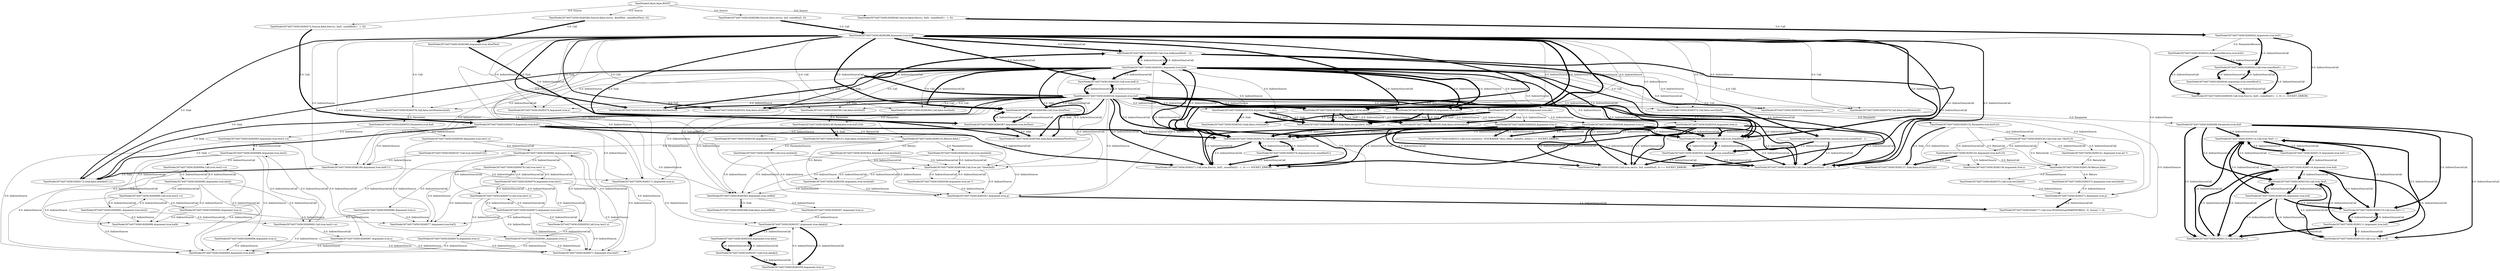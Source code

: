 digraph TaintDot {
	"TaintNode(3074457345618260114,Call,true,*buf++)" -> "TaintNode(3074457345618260115,Argument,true,buf++)" [label = "5.0: IndirectSourceCall", penwidth = 6.0]
	"TaintNode(3074457345618260141,Argument,true,int *)" -> "TaintNode(3074457345618260140,Call,true,(int *)buf123)" [label = "0.0: IndirectSourceCall", penwidth = 1.0]
	"TaintNode(3074457345618260078,Call,true,test1.z)" -> "TaintNode(3074457345618260080,Argument,true,z)" [label = "0.0: IndirectSourceCall", penwidth = 1.0]
	"TaintNode(3074457345618260276,Argument,true,sizeof(buf1))" -> "TaintNode(3074457345618260275,Call,true,sizeof(buf1) - 1)" [label = "5.0: IndirectSourceCall", penwidth = 6.0]
	"TaintNode(3074457345618260085,Argument,true,test2)" -> "TaintNode(3074457345618260065,Call,true,test2->x)" [label = "0.0: IndirectSourceCall", penwidth = 1.0]
	"TaintNode(3074457345618260364,Call,true,test(buf))" -> "TaintNode(3074457345618260363,Argument,true,retBuf)" [label = "0.0: IndirectSource", penwidth = 1.0]
	"TaintNode(3074457345618260078,Call,true,test1.z)" -> "TaintNode(3074457345618260079,Argument,true,test1)" [label = "0.0: IndirectSourceCall", penwidth = 1.0]
	"TaintNode(3074457345618260316,Argument,true,abcd)" -> "TaintNode(3074457345618260315,Sink,false,strcpy(abcd, buf))" [label = "6.0: Sink", penwidth = 7.0]
	"TaintNode(3074457345618260288,Argument,true,buf)" -> "TaintNode(3074457345618260300,Call,true,buf[sizeof(buf) - 1])" [label = "5.0: IndirectSourceCall", penwidth = 6.0]
	"TaintNode(3074457345618260324,Argument,true,abc)" -> "TaintNode(3074457345618260339,Sink,false,strlen(abcd))" [label = "4.0: Sink", penwidth = 5.0]
	"TaintNode(3074457345618260357,Argument,true,data[x])" -> "TaintNode(3074457345618260359,Argument,true,x)" [label = "5.0: IndirectSourceCall", penwidth = 6.0]
	"TaintNode(3074457345618260288,Argument,true,buf)" -> "TaintNode(3074457345618260364,Call,false,test(buf))" [label = "0.0: Call", penwidth = 1.0]
	"TaintNode(3074457345618260378,Call,false,testPointers(buf))" -> "TaintNode(3074457345618260055,Parameter,true,buf)" [label = "0.0: Parameter", penwidth = 1.0]
	"TaintNode(3074457345618260042,Argument,true,buf1)" -> "TaintNode(3074457345618260039,Call,true,frecv(s, buf1, sizeof(buf1) - 1, 0) == SOCKET_ERROR)" [label = "4.0: IndirectSourceCall", penwidth = 5.0]
	"TaintNode(3074457345618260326,Argument,true,buf)" -> "TaintNode(3074457345618260378,Call,false,testPointers(buf))" [label = "0.0: Call", penwidth = 1.0]
	"TaintNode(3074457345618260111,Argument,true,buf)" -> "TaintNode(3074457345618260115,Call,true,buf++)" [label = "5.0: IndirectSourceCall", penwidth = 6.0]
	"TaintNode(3074457345618260326,Argument,true,buf)" -> "TaintNode(3074457345618260320,Argument,true,abc)" [label = "0.0: IndirectSource", penwidth = 1.0]
	"TaintNode(3074457345618260363,Argument,true,retBuf)" -> "TaintNode(3074457345618260368,Sink,false,atoi(retBuf))" [label = "3.0: Sink", penwidth = 4.0]
	"TaintNode(3074457345618260132,Parameter,true,buf123)" -> "TaintNode(3074457345618260137,Sink,false,strlen(buf123))" [label = "4.0: Sink", penwidth = 5.0]
	"TaintNode(3074457345618260326,Argument,true,buf)" -> "TaintNode(3074457345618260302,Call,true,sizeof(buf) - 1)" [label = "5.0: IndirectSourceCall", penwidth = 6.0]
	"TaintNode(3074457345618260167,Call,true,test(buf123))" -> "TaintNode(3074457345618260166,Argument,true,buf111)" [label = "0.0: IndirectSource", penwidth = 1.0]
	"TaintNode(3074457345618260334,Argument,true,z)" -> "TaintNode(3074457345618260299,Call,true,buf[sizeof(buf) - 1] != 0)" [label = "4.0: IndirectSourceCall", penwidth = 5.0]
	"TaintNode(3074457345618260153,Return,false,)" -> "TaintNode(3074457345618260364,Argument,true,test(buf))" [label = "0.0: Return", penwidth = 1.0]
	"TaintNode(3074457345618260153,Return,false,)" -> "TaintNode(3074457345618260167,Call,true,test(buf123))" [label = "0.0: ParameterSource", penwidth = 1.0]
	"TaintNode(3074457345618260042,Argument,true,buf1)" -> "TaintNode(3074457345618260043,Call,true,sizeof(buf1) - 1)" [label = "5.0: IndirectSourceCall", penwidth = 6.0]
	"TaintNode(3074457345618260142,Argument,true,buf123)" -> "TaintNode(3074457345618260139,Return,false,)" [label = "0.0: ReturnCall", penwidth = 1.0]
	"TaintNode(3074457345618260096,Parameter,true,buf)" -> "TaintNode(3074457345618260103,Call,true,*buf != 0)" [label = "4.0: IndirectSourceCall", penwidth = 5.0]
	"TaintNode(3074457345618260320,Argument,true,abc)" -> "TaintNode(3074457345618260315,Sink,false,strcpy(abcd, buf))" [label = "6.0: Sink", penwidth = 7.0]
	"TaintNode(3074457345618260302,Argument,true,sizeof(buf) - 1)" -> "TaintNode(3074457345618260299,Call,true,buf[sizeof(buf) - 1] != 0)" [label = "4.0: IndirectSourceCall", penwidth = 5.0]
	"TaintNode(3074457345618260326,Argument,true,buf)" -> "TaintNode(3074457345618260300,Call,true,buf[sizeof(buf) - 1])" [label = "5.0: IndirectSourceCall", penwidth = 6.0]
	"TaintNode(3074457345618260096,Parameter,true,buf)" -> "TaintNode(3074457345618260110,Call,true,buf++)" [label = "5.0: IndirectSourceCall", penwidth = 6.0]
	"TaintNode(3074457345618260342,Argument,true,z)" -> "TaintNode(3074457345618260271,Call,true,frecv(s, buf1, sizeof(buf1) - 1, 0) == SOCKET_ERROR)" [label = "4.0: IndirectSourceCall", penwidth = 5.0]
	"TaintNode(3074457345618260326,Argument,true,buf)" -> "TaintNode(3074457345618260363,Argument,true,retBuf)" [label = "0.0: IndirectSource", penwidth = 1.0]
	"TaintNode(3074457345618260115,Argument,true,buf++)" -> "TaintNode(3074457345618260114,Call,true,*buf++)" [label = "5.0: IndirectSourceCall", penwidth = 6.0]
	"TaintNode(3074457345618260301,Argument,true,buf)" -> "TaintNode(3074457345618260302,Call,true,sizeof(buf) - 1)" [label = "5.0: IndirectSourceCall", penwidth = 6.0]
	"TaintNode(3074457345618260288,Argument,true,buf)" -> "TaintNode(3074457345618260350,Call,false,test(buf))" [label = "0.0: Call", penwidth = 1.0]
	"TaintNode(3074457345618260276,Argument,true,sizeof(buf1))" -> "TaintNode(3074457345618260271,Call,true,frecv(s, buf1, sizeof(buf1) - 1, 0) == SOCKET_ERROR)" [label = "4.0: IndirectSourceCall", penwidth = 5.0]
	"TaintNode(3074457345618260367,Argument,true,x)" -> "TaintNode(3074457345618260357,Argument,true,data[x])" [label = "0.0: IndirectSource", penwidth = 1.0]
	"TaintNode(3074457345618260320,Argument,true,abc)" -> "TaintNode(3074457345618260338,Argument,true,z)" [label = "0.0: IndirectSource", penwidth = 1.0]
	"TaintNode(3074457345618260065,Argument,true,test2->x)" -> "TaintNode(3074457345618260067,Argument,true,x)" [label = "0.0: IndirectSourceCall", penwidth = 1.0]
	"TaintNode(3074457345618260105,Argument,true,buf)" -> "TaintNode(3074457345618260104,Call,true,*buf)" [label = "5.0: IndirectSourceCall", penwidth = 6.0]
	"TaintNode(3074457345618260338,Argument,true,z)" -> "TaintNode(3074457345618260271,Call,true,frecv(s, buf1, sizeof(buf1) - 1, 0) == SOCKET_ERROR)" [label = "4.0: IndirectSourceCall", penwidth = 5.0]
	"TaintNode(3074457345618260288,Argument,true,buf)" -> "TaintNode(3074457345618260320,Argument,true,abc)" [label = "0.0: IndirectSource", penwidth = 1.0]
	"TaintNode(3074457345618260288,Argument,true,buf)" -> "TaintNode(3074457345618260348,Call,true,(int *)test(buf))" [label = "0.0: IndirectSourceCall", penwidth = 1.0]
	"TaintNode(3074457345618260059,Call,true,test1.x)" -> "TaintNode(3074457345618260071,Argument,true,buf1)" [label = "0.0: IndirectSource", penwidth = 1.0]
	"TaintNode(3074457345618260326,Argument,true,buf)" -> "TaintNode(3074457345618260172,Sink,false,atoi(buf111))" [label = "3.0: Sink", penwidth = 4.0]
	"TaintNode(3074457345618260274,Argument,true,buf1)" -> "TaintNode(3074457345618260171,Argument,true,x)" [label = "0.0: IndirectSource", penwidth = 1.0]
	"TaintNode(3074457345618260288,Argument,true,buf)" -> "TaintNode(3074457345618260166,Argument,true,buf111)" [label = "0.0: IndirectSource", penwidth = 1.0]
	"TaintNode(3074457345618260116,Argument,true,buf)" -> "TaintNode(3074457345618260115,Call,true,buf++)" [label = "5.0: IndirectSourceCall", penwidth = 6.0]
	"TaintNode(3074457345618260350,Argument,true,test(buf))" -> "TaintNode(3074457345618260363,Argument,true,retBuf)" [label = "0.0: IndirectSource", penwidth = 1.0]
	"TaintNode(3074457345618260055,Parameter,true,buf)" -> "TaintNode(3074457345618260059,Argument,true,test1.x)" [label = "0.0: IndirectSource", penwidth = 1.0]
	"TaintNode(3074457345618260326,Argument,true,buf)" -> "TaintNode(3074457345618260354,Sink,false,atoi(buf))" [label = "3.0: Sink", penwidth = 4.0]
	"TaintNode(3074457345618260111,Argument,true,buf)" -> "TaintNode(3074457345618260114,Call,true,*buf++)" [label = "5.0: IndirectSourceCall", penwidth = 6.0]
	"TaintNode(3074457345618260301,Argument,true,buf)" -> "TaintNode(3074457345618260354,Sink,false,atoi(buf))" [label = "3.0: Sink", penwidth = 4.0]
	"TaintNode(3074457345618260116,Argument,true,buf)" -> "TaintNode(3074457345618260110,Call,true,buf++)" [label = "5.0: IndirectSourceCall", penwidth = 6.0]
	"TaintNode(3074457345618260288,Argument,true,buf)" -> "TaintNode(3074457345618260171,Argument,true,x)" [label = "0.0: IndirectSource", penwidth = 1.0]
	"TaintNode(3074457345618260084,Call,true,test2->x)" -> "TaintNode(3074457345618260086,Argument,true,x)" [label = "0.0: IndirectSourceCall", penwidth = 1.0]
	"TaintNode(3074457345618260060,Argument,true,test1)" -> "TaintNode(3074457345618260078,Call,true,test1.z)" [label = "0.0: IndirectSourceCall", penwidth = 1.0]
	"TaintNode(3074457345618260166,Argument,true,buf111)" -> "TaintNode(3074457345618260172,Sink,false,atoi(buf111))" [label = "3.0: Sink", penwidth = 4.0]
	"TaintNode(3074457345618260357,Argument,true,data[x])" -> "TaintNode(3074457345618260358,Argument,true,data)" [label = "5.0: IndirectSourceCall", penwidth = 6.0]
	"TaintNode(3074457345618260301,Argument,true,buf)" -> "TaintNode(3074457345618260324,Argument,true,abc)" [label = "0.0: IndirectSource", penwidth = 1.0]
	"TaintNode(3074457345618260084,Call,true,test2->x)" -> "TaintNode(3074457345618260083,Argument,true,buf3)" [label = "0.0: IndirectSource", penwidth = 1.0]
	"TaintNode(3074457345618260090,Call,true,test2->z)" -> "TaintNode(3074457345618260089,Argument,true,buf4)" [label = "0.0: IndirectSource", penwidth = 1.0]
	"TaintNode(3074457345618260342,Argument,true,z)" -> "TaintNode(3074457345618260275,Call,true,sizeof(buf1) - 1)" [label = "5.0: IndirectSourceCall", penwidth = 6.0]
	"TaintNode(3074457345618260110,Call,true,buf++)" -> "TaintNode(3074457345618260114,Call,true,*buf++)" [label = "5.0: IndirectSourceCall", penwidth = 6.0]
	"TaintNode(3074457345618260066,Argument,true,test2)" -> "TaintNode(3074457345618260089,Argument,true,buf4)" [label = "0.0: IndirectSource", penwidth = 1.0]
	"TaintNode(3074457345618260074,Argument,true,x)" -> "TaintNode(3074457345618260083,Argument,true,buf3)" [label = "0.0: IndirectSource", penwidth = 1.0]
	"TaintNode(3074457345618260085,Argument,true,test2)" -> "TaintNode(3074457345618260090,Call,true,test2->z)" [label = "0.0: IndirectSourceCall", penwidth = 1.0]
	"TaintNode(3074457345618260286,Source,false,recv(s, buf, sizeof(buf), 0))" -> "TaintNode(3074457345618260288,Argument,true,buf)" [label = "5.0: Call", penwidth = 6.0]
	"TaintNode(3074457345618260288,Argument,true,buf)" -> "TaintNode(3074457345618260334,Argument,true,z)" [label = "0.0: IndirectSource", penwidth = 1.0]
	"TaintNode(3074457345618260326,Argument,true,buf)" -> "TaintNode(3074457345618260334,Argument,true,z)" [label = "0.0: IndirectSource", penwidth = 1.0]
	"TaintNode(3074457345618260326,Argument,true,buf)" -> "TaintNode(3074457345618260324,Argument,true,abc)" [label = "0.0: IndirectSource", penwidth = 1.0]
	"TaintNode(3074457345618260274,Argument,true,buf1)" -> "TaintNode(3074457345618260275,Call,true,sizeof(buf1) - 1)" [label = "5.0: IndirectSourceCall", penwidth = 6.0]
	"TaintNode(3074457345618260301,Argument,true,buf)" -> "TaintNode(3074457345618260300,Call,true,buf[sizeof(buf) - 1])" [label = "5.0: IndirectSourceCall", penwidth = 6.0]
	"TaintNode(3074457345618260303,Argument,true,sizeof(buf))" -> "TaintNode(3074457345618260302,Call,true,sizeof(buf) - 1)" [label = "5.0: IndirectSourceCall", penwidth = 6.0]
	"TaintNode(3074457345618260325,Call,true,buf[1])" -> "TaintNode(3074457345618260326,Argument,true,buf)" [label = "5.0: IndirectSourceCall", penwidth = 6.0]
	"TaintNode(3074457345618260364,Call,true,test(buf))" -> "TaintNode(3074457345618260348,Call,true,(int *)test(buf))" [label = "0.0: IndirectSourceCall", penwidth = 1.0]
	"TaintNode(3074457345618260096,Parameter,true,buf)" -> "TaintNode(3074457345618260114,Call,true,*buf++)" [label = "5.0: IndirectSourceCall", penwidth = 6.0]
	"TaintNode(3074457345618260288,Argument,true,buf)" -> "TaintNode(3074457345618260347,Argument,true,p)" [label = "0.0: IndirectSource", penwidth = 1.0]
	"TaintNode(3074457345618260334,Argument,true,z)" -> "TaintNode(3074457345618260285,Call,true,recv(s, buf, sizeof(buf), 0) == SOCKET_ERROR)" [label = "4.0: IndirectSourceCall", penwidth = 5.0]
	"TaintNode(3074457345618260080,Argument,true,z)" -> "TaintNode(3074457345618260089,Argument,true,buf4)" [label = "0.0: IndirectSource", penwidth = 1.0]
	"TaintNode(3074457345618260303,Argument,true,sizeof(buf))" -> "TaintNode(3074457345618260285,Call,true,recv(s, buf, sizeof(buf), 0) == SOCKET_ERROR)" [label = "4.0: IndirectSourceCall", penwidth = 5.0]
	"TaintNode(3074457345618260350,Call,true,test(buf))" -> "TaintNode(3074457345618260348,Call,true,(int *)test(buf))" [label = "0.0: IndirectSourceCall", penwidth = 1.0]
	"TaintNode(3074457345618260060,Argument,true,test1)" -> "TaintNode(3074457345618260072,Call,true,test1.x)" [label = "0.0: IndirectSourceCall", penwidth = 1.0]
	"TaintNode(3074457345618260032,ParameterReverse,true,buf1)" -> "TaintNode(3074457345618260039,Call,true,frecv(s, buf1, sizeof(buf1) - 1, 0) == SOCKET_ERROR)" [label = "4.0: IndirectSourceCall", penwidth = 5.0]
	"TaintNode(3074457345618260044,Argument,true,sizeof(buf1))" -> "TaintNode(3074457345618260043,Call,true,sizeof(buf1) - 1)" [label = "5.0: IndirectSourceCall", penwidth = 6.0]
	"TaintNode(3074457345618260350,Call,true,test(buf))" -> "TaintNode(3074457345618260347,Argument,true,p)" [label = "0.0: IndirectSource", penwidth = 1.0]
	"TaintNode(3074457345618260384,Source,false,recv(s, &bufTest, sizeof(bufTest), 0))" -> "TaintNode(3074457345618260386,Argument,true,&bufTest)" [label = "5.0: Call", penwidth = 6.0]
	"TaintNode(3074457345618260073,Argument,true,test1)" -> "TaintNode(3074457345618260071,Argument,true,buf1)" [label = "0.0: IndirectSource", penwidth = 1.0]
	"TaintNode(3074457345618260301,Argument,true,buf)" -> "TaintNode(3074457345618260320,Argument,true,abc)" [label = "0.0: IndirectSource", penwidth = 1.0]
	"TaintNode(3074457345618260371,Argument,true,p)" -> "TaintNode(3074457345618260177,Call,true,WSAStartup(MAKEWORD(2, 2), &wsa) != 0)" [label = "4.0: IndirectSourceCall", penwidth = 5.0]
	"TaintNode(3074457345618260110,Call,true,buf++)" -> "TaintNode(3074457345618260111,Argument,true,buf)" [label = "5.0: IndirectSourceCall", penwidth = 6.0]
	"TaintNode(3074457345618260079,Argument,true,test1)" -> "TaintNode(3074457345618260059,Call,true,test1.x)" [label = "0.0: IndirectSourceCall", penwidth = 1.0]
	"TaintNode(3074457345618260376,Call,false,testWhile(buf))" -> "TaintNode(3074457345618260096,Parameter,true,buf)" [label = "0.0: Parameter", penwidth = 1.0]
	"TaintNode(3074457345618260288,Argument,true,buf)" -> "TaintNode(3074457345618260285,Call,true,recv(s, buf, sizeof(buf), 0) == SOCKET_ERROR)" [label = "4.0: IndirectSourceCall", penwidth = 5.0]
	"TaintNode(3074457345618260348,Call,true,(int *)test(buf))" -> "TaintNode(3074457345618260347,Argument,true,p)" [label = "0.0: IndirectSource", penwidth = 1.0]
	"TaintNode(3074457345618260059,Call,true,test1.x)" -> "TaintNode(3074457345618260060,Argument,true,test1)" [label = "0.0: IndirectSourceCall", penwidth = 1.0]
	"TaintNode(3074457345618260349,Argument,true,int *)" -> "TaintNode(3074457345618260347,Argument,true,p)" [label = "0.0: IndirectSource", penwidth = 1.0]
	"TaintNode(3074457345618260092,Argument,true,z)" -> "TaintNode(3074457345618260077,Argument,true,buf2)" [label = "0.0: IndirectSource", penwidth = 1.0]
	"TaintNode(3074457345618260139,Return,false,)" -> "TaintNode(3074457345618260372,Call,true,test2(buf))" [label = "0.0: ParameterSource", penwidth = 1.0]
	"TaintNode(3074457345618260357,Call,true,data[x])" -> "TaintNode(3074457345618260358,Argument,true,data)" [label = "5.0: IndirectSourceCall", penwidth = 6.0]
	"TaintNode(3074457345618260044,Argument,true,sizeof(buf1))" -> "TaintNode(3074457345618260039,Call,true,frecv(s, buf1, sizeof(buf1) - 1, 0) == SOCKET_ERROR)" [label = "4.0: IndirectSourceCall", penwidth = 5.0]
	"TaintNode(3074457345618260079,Argument,true,test1)" -> "TaintNode(3074457345618260078,Call,true,test1.z)" [label = "0.0: IndirectSourceCall", penwidth = 1.0]
	"TaintNode(3074457345618260324,Argument,true,abc)" -> "TaintNode(3074457345618260342,Argument,true,z)" [label = "0.0: IndirectSource", penwidth = 1.0]
	"TaintNode(3074457345618260288,Argument,true,buf)" -> "TaintNode(3074457345618260299,Call,true,buf[sizeof(buf) - 1] != 0)" [label = "4.0: IndirectSourceCall", penwidth = 5.0]
	"TaintNode(3074457345618260065,Call,true,test2->x)" -> "TaintNode(3074457345618260066,Argument,true,test2)" [label = "0.0: IndirectSourceCall", penwidth = 1.0]
	"TaintNode(3074457345618260079,Argument,true,test1)" -> "TaintNode(3074457345618260072,Call,true,test1.x)" [label = "0.0: IndirectSourceCall", penwidth = 1.0]
	"TaintNode(3074457345618260338,Argument,true,z)" -> "TaintNode(3074457345618260231,Call,true,connect(s, (SOCKADDR *)&si_other, sizeof(si_other)) == SOCKET_ERROR)" [label = "4.0: IndirectSourceCall", penwidth = 5.0]
	"TaintNode(3074457345618260275,Call,true,sizeof(buf1) - 1)" -> "TaintNode(3074457345618260271,Call,true,frecv(s, buf1, sizeof(buf1) - 1, 0) == SOCKET_ERROR)" [label = "4.0: IndirectSourceCall", penwidth = 5.0]
	"TaintNode(3074457345618260302,Argument,true,sizeof(buf) - 1)" -> "TaintNode(3074457345618260303,Argument,true,sizeof(buf))" [label = "5.0: IndirectSourceCall", penwidth = 6.0]
	"TaintNode(3074457345618260301,Argument,true,buf)" -> "TaintNode(3074457345618260275,Call,true,sizeof(buf1) - 1)" [label = "5.0: IndirectSourceCall", penwidth = 6.0]
	"TaintNode(3074457345618260301,Argument,true,buf)" -> "TaintNode(3074457345618260316,Argument,true,abcd)" [label = "6.0: IndirectSource", penwidth = 7.0]
	"TaintNode(3074457345618260115,Argument,true,buf++)" -> "TaintNode(3074457345618260116,Argument,true,buf)" [label = "5.0: IndirectSourceCall", penwidth = 6.0]
	"TaintNode(3074457345618260301,Argument,true,buf)" -> "TaintNode(3074457345618260335,Sink,false,fStrlen(buf))" [label = "4.0: Sink", penwidth = 5.0]
	"TaintNode(3074457345618260387,Argument,true,bufTest)" -> "TaintNode(3074457345618260394,Sink,false,strlen(bufTestProc))" [label = "4.0: Sink", penwidth = 5.0]
	"TaintNode(3074457345618260055,Parameter,true,buf)" -> "TaintNode(3074457345618260065,Argument,true,test2->x)" [label = "0.0: IndirectSource", penwidth = 1.0]
	"TaintNode(3074457345618260059,Call,true,test1.x)" -> "TaintNode(3074457345618260061,Argument,true,x)" [label = "0.0: IndirectSourceCall", penwidth = 1.0]
	"TaintNode(3074457345618260372,Call,false,test2(buf))" -> "TaintNode(3074457345618260132,Parameter,true,buf123)" [label = "0.0: Parameter", penwidth = 1.0]
	"TaintNode(3074457345618260166,Argument,true,buf111)" -> "TaintNode(3074457345618260171,Argument,true,x)" [label = "0.0: IndirectSource", penwidth = 1.0]
	"TaintNode(3074457345618260274,Argument,true,buf1)" -> "TaintNode(3074457345618260172,Sink,false,atoi(buf111))" [label = "3.0: Sink", penwidth = 4.0]
	"TaintNode(3074457345618260326,Argument,true,buf)" -> "TaintNode(3074457345618260364,Call,false,test(buf))" [label = "0.0: Call", penwidth = 1.0]
	"TaintNode(3074457345618260092,Argument,true,z)" -> "TaintNode(3074457345618260089,Argument,true,buf4)" [label = "0.0: IndirectSource", penwidth = 1.0]
	"TaintNode(3074457345618260074,Argument,true,x)" -> "TaintNode(3074457345618260071,Argument,true,buf1)" [label = "0.0: IndirectSource", penwidth = 1.0]
	"TaintNode(3074457345618260325,Call,true,buf[1])" -> "TaintNode(3074457345618260324,Argument,true,abc)" [label = "0.0: IndirectSource", penwidth = 1.0]
	"TaintNode(3074457345618260364,Argument,true,test(buf))" -> "TaintNode(3074457345618260347,Argument,true,p)" [label = "0.0: IndirectSource", penwidth = 1.0]
	"TaintNode(3074457345618260358,Argument,true,data)" -> "TaintNode(3074457345618260357,Call,true,data[x])" [label = "5.0: IndirectSourceCall", penwidth = 6.0]
	"TaintNode(3074457345618260132,Parameter,true,buf123)" -> "TaintNode(3074457345618260139,Return,false,)" [label = "0.0: ReturnCall", penwidth = 1.0]
	"TaintNode(3074457345618260301,Argument,true,buf)" -> "TaintNode(3074457345618260285,Call,true,recv(s, buf, sizeof(buf), 0) == SOCKET_ERROR)" [label = "4.0: IndirectSourceCall", penwidth = 5.0]
	"TaintNode(3074457345618260067,Argument,true,x)" -> "TaintNode(3074457345618260071,Argument,true,buf1)" [label = "0.0: IndirectSource", penwidth = 1.0]
	"TaintNode(3074457345618260153,Return,false,)" -> "TaintNode(3074457345618260350,Call,true,test(buf))" [label = "0.0: ParameterSource", penwidth = 1.0]
	"TaintNode(3074457345618260288,Argument,true,buf)" -> "TaintNode(3074457345618260324,Argument,true,abc)" [label = "0.0: IndirectSource", penwidth = 1.0]
	"TaintNode(3074457345618260372,Argument,true,test2(buf))" -> "TaintNode(3074457345618260371,Argument,true,p)" [label = "0.0: IndirectSource", penwidth = 1.0]
	"TaintNode(3074457345618260142,Argument,true,buf123)" -> "TaintNode(3074457345618260140,Call,true,(int *)buf123)" [label = "0.0: IndirectSourceCall", penwidth = 1.0]
	"TaintNode(3074457345618260288,Argument,true,buf)" -> "TaintNode(3074457345618260316,Argument,true,abcd)" [label = "6.0: IndirectSource", penwidth = 7.0]
	"TaintNode(3074457345618260042,Argument,true,buf1)" -> "TaintNode(3074457345618260032,ParameterReverse,true,buf1)" [label = "0.0: ParameterReverse", penwidth = 1.0]
	"TaintNode(3074457345618260324,Argument,true,abc)" -> "TaintNode(3074457345618260338,Argument,true,z)" [label = "0.0: IndirectSource", penwidth = 1.0]
	"TaintNode(3074457345618260301,Argument,true,buf)" -> "TaintNode(3074457345618260386,Call,true,&bufTest)" [label = "5.0: IndirectSourceCall", penwidth = 6.0]
	"TaintNode(3074457345618260085,Argument,true,test2)" -> "TaintNode(3074457345618260083,Argument,true,buf3)" [label = "0.0: IndirectSource", penwidth = 1.0]
	"TaintNode(3074457345618260320,Argument,true,abc)" -> "TaintNode(3074457345618260343,Sink,false,strlen(abc))" [label = "4.0: Sink", penwidth = 5.0]
	"TaintNode(3074457345618260066,Argument,true,test2)" -> "TaintNode(3074457345618260065,Call,true,test2->x)" [label = "0.0: IndirectSourceCall", penwidth = 1.0]
	"TaintNode(3074457345618260115,Call,true,buf++)" -> "TaintNode(3074457345618260114,Call,true,*buf++)" [label = "5.0: IndirectSourceCall", penwidth = 6.0]
	"TaintNode(0,Root,false,ROOT)" -> "TaintNode(3074457345618260286,Source,false,recv(s, buf, sizeof(buf), 0))" [label = "0.0: Source", penwidth = 1.0]
	"TaintNode(3074457345618260326,Argument,true,buf)" -> "TaintNode(3074457345618260285,Call,true,recv(s, buf, sizeof(buf), 0) == SOCKET_ERROR)" [label = "4.0: IndirectSourceCall", penwidth = 5.0]
	"TaintNode(3074457345618260141,Argument,true,int *)" -> "TaintNode(3074457345618260139,Return,false,)" [label = "0.0: ReturnCall", penwidth = 1.0]
	"TaintNode(3074457345618260338,Argument,true,z)" -> "TaintNode(3074457345618260275,Call,true,sizeof(buf1) - 1)" [label = "5.0: IndirectSourceCall", penwidth = 6.0]
	"TaintNode(3074457345618260350,Call,true,test(buf))" -> "TaintNode(3074457345618260363,Argument,true,retBuf)" [label = "0.0: IndirectSource", penwidth = 1.0]
	"TaintNode(3074457345618260311,Argument,true,abcd)" -> "TaintNode(3074457345618260338,Argument,true,z)" [label = "0.0: IndirectSource", penwidth = 1.0]
	"TaintNode(3074457345618260302,Call,true,sizeof(buf) - 1)" -> "TaintNode(3074457345618260303,Argument,true,sizeof(buf))" [label = "5.0: IndirectSourceCall", penwidth = 6.0]
	"TaintNode(3074457345618260059,Argument,true,test1.x)" -> "TaintNode(3074457345618260060,Argument,true,test1)" [label = "0.0: IndirectSourceCall", penwidth = 1.0]
	"TaintNode(3074457345618260300,Call,true,buf[sizeof(buf) - 1])" -> "TaintNode(3074457345618260302,Argument,true,sizeof(buf) - 1)" [label = "5.0: IndirectSourceCall", penwidth = 6.0]
	"TaintNode(3074457345618260274,Argument,true,buf1)" -> "TaintNode(3074457345618260166,Argument,true,buf111)" [label = "0.0: IndirectSource", penwidth = 1.0]
	"TaintNode(3074457345618260364,Argument,true,test(buf))" -> "TaintNode(3074457345618260348,Call,true,(int *)test(buf))" [label = "0.0: IndirectSourceCall", penwidth = 1.0]
	"TaintNode(3074457345618260091,Argument,true,test2)" -> "TaintNode(3074457345618260089,Argument,true,buf4)" [label = "0.0: IndirectSource", penwidth = 1.0]
	"TaintNode(3074457345618260288,Argument,true,buf)" -> "TaintNode(3074457345618260325,Call,true,buf[1])" [label = "5.0: IndirectSourceCall", penwidth = 6.0]
	"TaintNode(3074457345618260153,Return,false,)" -> "TaintNode(3074457345618260364,Call,true,test(buf))" [label = "0.0: ParameterSource", penwidth = 1.0]
	"TaintNode(3074457345618260096,Parameter,true,buf)" -> "TaintNode(3074457345618260115,Call,true,buf++)" [label = "5.0: IndirectSourceCall", penwidth = 6.0]
	"TaintNode(3074457345618260320,Argument,true,abc)" -> "TaintNode(3074457345618260342,Argument,true,z)" [label = "0.0: IndirectSource", penwidth = 1.0]
	"TaintNode(3074457345618260032,ParameterReverse,true,buf1)" -> "TaintNode(3074457345618260043,Call,true,sizeof(buf1) - 1)" [label = "5.0: IndirectSourceCall", penwidth = 6.0]
	"TaintNode(3074457345618260301,Argument,true,buf)" -> "TaintNode(3074457345618260364,Call,false,test(buf))" [label = "0.0: Call", penwidth = 1.0]
	"TaintNode(3074457345618260350,Call,false,test(buf))" -> "TaintNode(3074457345618260146,Parameter,true,buf1234)" [label = "0.0: Parameter", penwidth = 1.0]
	"TaintNode(3074457345618260301,Argument,true,buf)" -> "TaintNode(3074457345618260271,Call,true,frecv(s, buf1, sizeof(buf1) - 1, 0) == SOCKET_ERROR)" [label = "4.0: IndirectSourceCall", penwidth = 5.0]
	"TaintNode(3074457345618260072,Call,true,test1.x)" -> "TaintNode(3074457345618260073,Argument,true,test1)" [label = "0.0: IndirectSourceCall", penwidth = 1.0]
	"TaintNode(3074457345618260111,Argument,true,buf)" -> "TaintNode(3074457345618260103,Call,true,*buf != 0)" [label = "4.0: IndirectSourceCall", penwidth = 5.0]
	"TaintNode(3074457345618260311,Argument,true,abcd)" -> "TaintNode(3074457345618260315,Sink,false,strcpy(abcd, buf))" [label = "6.0: Sink", penwidth = 7.0]
	"TaintNode(3074457345618260043,Call,true,sizeof(buf1) - 1)" -> "TaintNode(3074457345618260039,Call,true,frecv(s, buf1, sizeof(buf1) - 1, 0) == SOCKET_ERROR)" [label = "4.0: IndirectSourceCall", penwidth = 5.0]
	"TaintNode(3074457345618260324,Argument,true,abc)" -> "TaintNode(3074457345618260343,Sink,false,strlen(abc))" [label = "4.0: Sink", penwidth = 5.0]
	"TaintNode(3074457345618260090,Call,true,test2->z)" -> "TaintNode(3074457345618260092,Argument,true,z)" [label = "0.0: IndirectSourceCall", penwidth = 1.0]
	"TaintNode(3074457345618260043,Call,true,sizeof(buf1) - 1)" -> "TaintNode(3074457345618260044,Argument,true,sizeof(buf1))" [label = "5.0: IndirectSourceCall", penwidth = 6.0]
	"TaintNode(3074457345618260386,Call,true,&bufTest)" -> "TaintNode(3074457345618260387,Argument,true,bufTest)" [label = "5.0: IndirectSourceCall", penwidth = 6.0]
	"TaintNode(3074457345618260301,Argument,true,buf)" -> "TaintNode(3074457345618260378,Call,false,testPointers(buf))" [label = "0.0: Call", penwidth = 1.0]
	"TaintNode(3074457345618260060,Argument,true,test1)" -> "TaintNode(3074457345618260077,Argument,true,buf2)" [label = "0.0: IndirectSource", penwidth = 1.0]
	"TaintNode(3074457345618260105,Argument,true,buf)" -> "TaintNode(3074457345618260115,Call,true,buf++)" [label = "5.0: IndirectSourceCall", penwidth = 6.0]
	"TaintNode(3074457345618260364,Call,false,test(buf))" -> "TaintNode(3074457345618260146,Parameter,true,buf1234)" [label = "0.0: Parameter", penwidth = 1.0]
	"TaintNode(3074457345618260375,Argument,true,x)" -> "TaintNode(3074457345618260357,Argument,true,data[x])" [label = "0.0: IndirectSource", penwidth = 1.0]
	"TaintNode(3074457345618260065,Argument,true,test2->x)" -> "TaintNode(3074457345618260066,Argument,true,test2)" [label = "0.0: IndirectSourceCall", penwidth = 1.0]
	"TaintNode(3074457345618260301,Argument,true,buf)" -> "TaintNode(3074457345618260172,Sink,false,atoi(buf111))" [label = "3.0: Sink", penwidth = 4.0]
	"TaintNode(3074457345618260326,Argument,true,buf)" -> "TaintNode(3074457345618260348,Call,true,(int *)test(buf))" [label = "0.0: IndirectSourceCall", penwidth = 1.0]
	"TaintNode(3074457345618260326,Argument,true,buf)" -> "TaintNode(3074457345618260171,Argument,true,x)" [label = "0.0: IndirectSource", penwidth = 1.0]
	"TaintNode(3074457345618260061,Argument,true,x)" -> "TaintNode(3074457345618260071,Argument,true,buf1)" [label = "0.0: IndirectSource", penwidth = 1.0]
	"TaintNode(3074457345618260288,Argument,true,buf)" -> "TaintNode(3074457345618260335,Sink,false,fStrlen(buf))" [label = "4.0: Sink", penwidth = 5.0]
	"TaintNode(3074457345618260116,Argument,true,buf)" -> "TaintNode(3074457345618260104,Call,true,*buf)" [label = "5.0: IndirectSourceCall", penwidth = 6.0]
	"TaintNode(3074457345618260300,Call,true,buf[sizeof(buf) - 1])" -> "TaintNode(3074457345618260301,Argument,true,buf)" [label = "5.0: IndirectSourceCall", penwidth = 6.0]
	"TaintNode(3074457345618260348,Call,true,(int *)test(buf))" -> "TaintNode(3074457345618260349,Argument,true,int *)" [label = "0.0: IndirectSourceCall", penwidth = 1.0]
	"TaintNode(3074457345618260140,Call,true,(int *)buf123)" -> "TaintNode(3074457345618260141,Argument,true,int *)" [label = "0.0: IndirectSourceCall", penwidth = 1.0]
	"TaintNode(3074457345618260334,Argument,true,z)" -> "TaintNode(3074457345618260231,Call,true,connect(s, (SOCKADDR *)&si_other, sizeof(si_other)) == SOCKET_ERROR)" [label = "4.0: IndirectSourceCall", penwidth = 5.0]
	"TaintNode(3074457345618260288,Argument,true,buf)" -> "TaintNode(3074457345618260371,Argument,true,p)" [label = "0.0: IndirectSource", penwidth = 1.0]
	"TaintNode(3074457345618260387,Argument,true,bufTest)" -> "TaintNode(3074457345618260386,Call,true,&bufTest)" [label = "5.0: IndirectSourceCall", penwidth = 6.0]
	"TaintNode(3074457345618260080,Argument,true,z)" -> "TaintNode(3074457345618260077,Argument,true,buf2)" [label = "0.0: IndirectSource", penwidth = 1.0]
	"TaintNode(3074457345618260326,Argument,true,buf)" -> "TaintNode(3074457345618260271,Call,true,frecv(s, buf1, sizeof(buf1) - 1, 0) == SOCKET_ERROR)" [label = "4.0: IndirectSourceCall", penwidth = 5.0]
	"TaintNode(3074457345618260153,Return,false,)" -> "TaintNode(3074457345618260350,Argument,true,test(buf))" [label = "0.0: Return", penwidth = 1.0]
	"TaintNode(3074457345618260326,Argument,true,buf)" -> "TaintNode(3074457345618260316,Argument,true,abcd)" [label = "6.0: IndirectSource", penwidth = 7.0]
	"TaintNode(3074457345618260060,Argument,true,test1)" -> "TaintNode(3074457345618260059,Call,true,test1.x)" [label = "0.0: IndirectSourceCall", penwidth = 1.0]
	"TaintNode(3074457345618260146,Parameter,true,buf1234)" -> "TaintNode(3074457345618260150,Argument,true,z)" [label = "0.0: IndirectSource", penwidth = 1.0]
	"TaintNode(3074457345618260140,Call,true,(int *)buf123)" -> "TaintNode(3074457345618260142,Argument,true,buf123)" [label = "0.0: IndirectSourceCall", penwidth = 1.0]
	"TaintNode(3074457345618260096,Parameter,true,buf)" -> "TaintNode(3074457345618260104,Call,true,*buf)" [label = "5.0: IndirectSourceCall", penwidth = 6.0]
	"TaintNode(3074457345618260060,Argument,true,test1)" -> "TaintNode(3074457345618260071,Argument,true,buf1)" [label = "0.0: IndirectSource", penwidth = 1.0]
	"TaintNode(3074457345618260146,Parameter,true,buf1234)" -> "TaintNode(3074457345618260153,Return,false,)" [label = "0.0: ReturnCall", penwidth = 1.0]
	"TaintNode(3074457345618260065,Argument,true,test2->x)" -> "TaintNode(3074457345618260083,Argument,true,buf3)" [label = "0.0: IndirectSource", penwidth = 1.0]
	"TaintNode(3074457345618260085,Argument,true,test2)" -> "TaintNode(3074457345618260084,Call,true,test2->x)" [label = "0.0: IndirectSourceCall", penwidth = 1.0]
	"TaintNode(3074457345618260288,Argument,true,buf)" -> "TaintNode(3074457345618260311,Argument,true,abcd)" [label = "6.0: IndirectSource", penwidth = 7.0]
	"TaintNode(3074457345618260301,Argument,true,buf)" -> "TaintNode(3074457345618260325,Call,true,buf[1])" [label = "5.0: IndirectSourceCall", penwidth = 6.0]
	"TaintNode(3074457345618260301,Argument,true,buf)" -> "TaintNode(3074457345618260375,Argument,true,x)" [label = "0.0: IndirectSource", penwidth = 1.0]
	"TaintNode(3074457345618260301,Argument,true,buf)" -> "TaintNode(3074457345618260348,Call,true,(int *)test(buf))" [label = "0.0: IndirectSourceCall", penwidth = 1.0]
	"TaintNode(3074457345618260338,Argument,true,z)" -> "TaintNode(3074457345618260299,Call,true,buf[sizeof(buf) - 1] != 0)" [label = "4.0: IndirectSourceCall", penwidth = 5.0]
	"TaintNode(3074457345618260288,Argument,true,buf)" -> "TaintNode(3074457345618260271,Call,true,frecv(s, buf1, sizeof(buf1) - 1, 0) == SOCKET_ERROR)" [label = "4.0: IndirectSourceCall", penwidth = 5.0]
	"TaintNode(3074457345618260359,Argument,true,x)" -> "TaintNode(3074457345618260357,Argument,true,data[x])" [label = "0.0: IndirectSource", penwidth = 1.0]
	"TaintNode(3074457345618260059,Argument,true,test1.x)" -> "TaintNode(3074457345618260061,Argument,true,x)" [label = "0.0: IndirectSourceCall", penwidth = 1.0]
	"TaintNode(3074457345618260115,Call,true,buf++)" -> "TaintNode(3074457345618260116,Argument,true,buf)" [label = "5.0: IndirectSourceCall", penwidth = 6.0]
	"TaintNode(3074457345618260059,Argument,true,test1.x)" -> "TaintNode(3074457345618260071,Argument,true,buf1)" [label = "0.0: IndirectSource", penwidth = 1.0]
	"TaintNode(3074457345618260326,Argument,true,buf)" -> "TaintNode(3074457345618260371,Argument,true,p)" [label = "0.0: IndirectSource", penwidth = 1.0]
	"TaintNode(3074457345618260288,Argument,true,buf)" -> "TaintNode(3074457345618260363,Argument,true,retBuf)" [label = "0.0: IndirectSource", penwidth = 1.0]
	"TaintNode(3074457345618260061,Argument,true,x)" -> "TaintNode(3074457345618260083,Argument,true,buf3)" [label = "0.0: IndirectSource", penwidth = 1.0]
	"TaintNode(3074457345618260301,Argument,true,buf)" -> "TaintNode(3074457345618260353,Argument,true,x)" [label = "0.0: IndirectSource", penwidth = 1.0]
	"TaintNode(3074457345618260326,Argument,true,buf)" -> "TaintNode(3074457345618260386,Call,true,&bufTest)" [label = "5.0: IndirectSourceCall", penwidth = 6.0]
	"TaintNode(3074457345618260301,Argument,true,buf)" -> "TaintNode(3074457345618260350,Call,false,test(buf))" [label = "0.0: Call", penwidth = 1.0]
	"TaintNode(3074457345618260105,Argument,true,buf)" -> "TaintNode(3074457345618260110,Call,true,buf++)" [label = "5.0: IndirectSourceCall", penwidth = 6.0]
	"TaintNode(3074457345618260274,Argument,true,buf1)" -> "TaintNode(3074457345618260271,Call,true,frecv(s, buf1, sizeof(buf1) - 1, 0) == SOCKET_ERROR)" [label = "4.0: IndirectSourceCall", penwidth = 5.0]
	"TaintNode(3074457345618260302,Call,true,sizeof(buf) - 1)" -> "TaintNode(3074457345618260299,Call,true,buf[sizeof(buf) - 1] != 0)" [label = "4.0: IndirectSourceCall", penwidth = 5.0]
	"TaintNode(3074457345618260288,Argument,true,buf)" -> "TaintNode(3074457345618260275,Call,true,sizeof(buf1) - 1)" [label = "5.0: IndirectSourceCall", penwidth = 6.0]
	"TaintNode(3074457345618260116,Argument,true,buf)" -> "TaintNode(3074457345618260103,Call,true,*buf != 0)" [label = "4.0: IndirectSourceCall", penwidth = 5.0]
	"TaintNode(3074457345618260072,Call,true,test1.x)" -> "TaintNode(3074457345618260071,Argument,true,buf1)" [label = "0.0: IndirectSource", penwidth = 1.0]
	"TaintNode(3074457345618260067,Argument,true,x)" -> "TaintNode(3074457345618260083,Argument,true,buf3)" [label = "0.0: IndirectSource", penwidth = 1.0]
	"TaintNode(0,Root,false,ROOT)" -> "TaintNode(3074457345618260384,Source,false,recv(s, &bufTest, sizeof(bufTest), 0))" [label = "0.0: Source", penwidth = 1.0]
	"TaintNode(3074457345618260084,Call,true,test2->x)" -> "TaintNode(3074457345618260085,Argument,true,test2)" [label = "0.0: IndirectSourceCall", penwidth = 1.0]
	"TaintNode(3074457345618260326,Argument,true,buf)" -> "TaintNode(3074457345618260325,Call,true,buf[1])" [label = "5.0: IndirectSourceCall", penwidth = 6.0]
	"TaintNode(3074457345618260146,Parameter,true,buf1234)" -> "TaintNode(3074457345618260151,Sink,false,strlen(buf1234))" [label = "4.0: Sink", penwidth = 5.0]
	"TaintNode(3074457345618260288,Argument,true,buf)" -> "TaintNode(3074457345618260375,Argument,true,x)" [label = "0.0: IndirectSource", penwidth = 1.0]
	"TaintNode(3074457345618260326,Argument,true,buf)" -> "TaintNode(3074457345618260335,Sink,false,fStrlen(buf))" [label = "4.0: Sink", penwidth = 5.0]
	"TaintNode(3074457345618260300,Call,true,buf[sizeof(buf) - 1])" -> "TaintNode(3074457345618260299,Call,true,buf[sizeof(buf) - 1] != 0)" [label = "4.0: IndirectSourceCall", penwidth = 5.0]
	"TaintNode(3074457345618260086,Argument,true,x)" -> "TaintNode(3074457345618260083,Argument,true,buf3)" [label = "0.0: IndirectSource", penwidth = 1.0]
	"TaintNode(3074457345618260350,Argument,true,test(buf))" -> "TaintNode(3074457345618260347,Argument,true,p)" [label = "0.0: IndirectSource", penwidth = 1.0]
	"TaintNode(3074457345618260338,Argument,true,z)" -> "TaintNode(3074457345618260302,Call,true,sizeof(buf) - 1)" [label = "5.0: IndirectSourceCall", penwidth = 6.0]
	"TaintNode(3074457345618260288,Argument,true,buf)" -> "TaintNode(3074457345618260378,Call,false,testPointers(buf))" [label = "0.0: Call", penwidth = 1.0]
	"TaintNode(3074457345618260349,Argument,true,int *)" -> "TaintNode(3074457345618260348,Call,true,(int *)test(buf))" [label = "0.0: IndirectSourceCall", penwidth = 1.0]
	"TaintNode(3074457345618260040,Source,false,frecv(s, buf1, sizeof(buf1) - 1, 0))" -> "TaintNode(3074457345618260042,Argument,true,buf1)" [label = "5.0: Call", penwidth = 6.0]
	"TaintNode(3074457345618260066,Argument,true,test2)" -> "TaintNode(3074457345618260090,Call,true,test2->z)" [label = "0.0: IndirectSourceCall", penwidth = 1.0]
	"TaintNode(3074457345618260301,Argument,true,buf)" -> "TaintNode(3074457345618260311,Argument,true,abcd)" [label = "6.0: IndirectSource", penwidth = 7.0]
	"TaintNode(3074457345618260348,Call,true,(int *)test(buf))" -> "TaintNode(3074457345618260350,Argument,true,test(buf))" [label = "0.0: IndirectSourceCall", penwidth = 1.0]
	"TaintNode(3074457345618260301,Argument,true,buf)" -> "TaintNode(3074457345618260394,Sink,false,strlen(bufTestProc))" [label = "4.0: Sink", penwidth = 5.0]
	"TaintNode(3074457345618260326,Argument,true,buf)" -> "TaintNode(3074457345618260394,Sink,false,strlen(bufTestProc))" [label = "4.0: Sink", penwidth = 5.0]
	"TaintNode(3074457345618260288,Argument,true,buf)" -> "TaintNode(3074457345618260394,Sink,false,strlen(bufTestProc))" [label = "4.0: Sink", penwidth = 5.0]
	"TaintNode(3074457345618260311,Argument,true,abcd)" -> "TaintNode(3074457345618260339,Sink,false,strlen(abcd))" [label = "4.0: Sink", penwidth = 5.0]
	"TaintNode(3074457345618260288,Argument,true,buf)" -> "TaintNode(3074457345618260376,Call,false,testWhile(buf))" [label = "0.0: Call", penwidth = 1.0]
	"TaintNode(3074457345618260090,Call,true,test2->z)" -> "TaintNode(3074457345618260091,Argument,true,test2)" [label = "0.0: IndirectSourceCall", penwidth = 1.0]
	"TaintNode(3074457345618260364,Argument,true,test(buf))" -> "TaintNode(3074457345618260363,Argument,true,retBuf)" [label = "0.0: IndirectSource", penwidth = 1.0]
	"TaintNode(3074457345618260139,Return,false,)" -> "TaintNode(3074457345618260372,Argument,true,test2(buf))" [label = "0.0: Return", penwidth = 1.0]
	"TaintNode(3074457345618260316,Argument,true,abcd)" -> "TaintNode(3074457345618260338,Argument,true,z)" [label = "0.0: IndirectSource", penwidth = 1.0]
	"TaintNode(3074457345618260347,Argument,true,p)" -> "TaintNode(3074457345618260177,Call,true,WSAStartup(MAKEWORD(2, 2), &wsa) != 0)" [label = "4.0: IndirectSourceCall", penwidth = 5.0]
	"TaintNode(3074457345618260116,Argument,true,buf)" -> "TaintNode(3074457345618260114,Call,true,*buf++)" [label = "5.0: IndirectSourceCall", penwidth = 6.0]
	"TaintNode(3074457345618260326,Argument,true,buf)" -> "TaintNode(3074457345618260311,Argument,true,abcd)" [label = "6.0: IndirectSource", penwidth = 7.0]
	"TaintNode(3074457345618260326,Argument,true,buf)" -> "TaintNode(3074457345618260353,Argument,true,x)" [label = "0.0: IndirectSource", penwidth = 1.0]
	"TaintNode(3074457345618260275,Call,true,sizeof(buf1) - 1)" -> "TaintNode(3074457345618260276,Argument,true,sizeof(buf1))" [label = "5.0: IndirectSourceCall", penwidth = 6.0]
	"TaintNode(3074457345618260320,Argument,true,abc)" -> "TaintNode(3074457345618260339,Sink,false,strlen(abcd))" [label = "4.0: Sink", penwidth = 5.0]
	"TaintNode(3074457345618260326,Argument,true,buf)" -> "TaintNode(3074457345618260350,Call,false,test(buf))" [label = "0.0: Call", penwidth = 1.0]
	"TaintNode(3074457345618260353,Argument,true,x)" -> "TaintNode(3074457345618260357,Argument,true,data[x])" [label = "0.0: IndirectSource", penwidth = 1.0]
	"TaintNode(3074457345618260326,Argument,true,buf)" -> "TaintNode(3074457345618260347,Argument,true,p)" [label = "0.0: IndirectSource", penwidth = 1.0]
	"TaintNode(3074457345618260342,Argument,true,z)" -> "TaintNode(3074457345618260231,Call,true,connect(s, (SOCKADDR *)&si_other, sizeof(si_other)) == SOCKET_ERROR)" [label = "4.0: IndirectSourceCall", penwidth = 5.0]
	"TaintNode(3074457345618260301,Argument,true,buf)" -> "TaintNode(3074457345618260371,Argument,true,p)" [label = "0.0: IndirectSource", penwidth = 1.0]
	"TaintNode(3074457345618260386,Argument,true,&bufTest)" -> "TaintNode(3074457345618260387,Argument,true,bufTest)" [label = "5.0: IndirectSourceCall", penwidth = 6.0]
	"TaintNode(3074457345618260301,Argument,true,buf)" -> "TaintNode(3074457345618260166,Argument,true,buf111)" [label = "0.0: IndirectSource", penwidth = 1.0]
	"TaintNode(3074457345618260105,Argument,true,buf)" -> "TaintNode(3074457345618260103,Call,true,*buf != 0)" [label = "4.0: IndirectSourceCall", penwidth = 5.0]
	"TaintNode(3074457345618260132,Parameter,true,buf123)" -> "TaintNode(3074457345618260140,Call,true,(int *)buf123)" [label = "0.0: IndirectSourceCall", penwidth = 1.0]
	"TaintNode(3074457345618260342,Argument,true,z)" -> "TaintNode(3074457345618260299,Call,true,buf[sizeof(buf) - 1] != 0)" [label = "4.0: IndirectSourceCall", penwidth = 5.0]
	"TaintNode(3074457345618260104,Call,true,*buf)" -> "TaintNode(3074457345618260103,Call,true,*buf != 0)" [label = "4.0: IndirectSourceCall", penwidth = 5.0]
	"TaintNode(3074457345618260301,Argument,true,buf)" -> "TaintNode(3074457345618260372,Call,false,test2(buf))" [label = "0.0: Call", penwidth = 1.0]
	"TaintNode(3074457345618260303,Argument,true,sizeof(buf))" -> "TaintNode(3074457345618260299,Call,true,buf[sizeof(buf) - 1] != 0)" [label = "4.0: IndirectSourceCall", penwidth = 5.0]
	"TaintNode(3074457345618260324,Argument,true,abc)" -> "TaintNode(3074457345618260315,Sink,false,strcpy(abcd, buf))" [label = "6.0: Sink", penwidth = 7.0]
	"TaintNode(3074457345618260132,Parameter,true,buf123)" -> "TaintNode(3074457345618260136,Argument,true,z)" [label = "0.0: IndirectSource", penwidth = 1.0]
	"TaintNode(3074457345618260326,Argument,true,buf)" -> "TaintNode(3074457345618260275,Call,true,sizeof(buf1) - 1)" [label = "5.0: IndirectSourceCall", penwidth = 6.0]
	"TaintNode(3074457345618260091,Argument,true,test2)" -> "TaintNode(3074457345618260083,Argument,true,buf3)" [label = "0.0: IndirectSource", penwidth = 1.0]
	"TaintNode(3074457345618260142,Argument,true,buf123)" -> "TaintNode(3074457345618260136,Argument,true,z)" [label = "0.0: IndirectSource", penwidth = 1.0]
	"TaintNode(3074457345618260301,Argument,true,buf)" -> "TaintNode(3074457345618260299,Call,true,buf[sizeof(buf) - 1] != 0)" [label = "4.0: IndirectSourceCall", penwidth = 5.0]
	"TaintNode(3074457345618260085,Argument,true,test2)" -> "TaintNode(3074457345618260089,Argument,true,buf4)" [label = "0.0: IndirectSource", penwidth = 1.0]
	"TaintNode(3074457345618260301,Argument,true,buf)" -> "TaintNode(3074457345618260363,Argument,true,retBuf)" [label = "0.0: IndirectSource", penwidth = 1.0]
	"TaintNode(3074457345618260073,Argument,true,test1)" -> "TaintNode(3074457345618260072,Call,true,test1.x)" [label = "0.0: IndirectSourceCall", penwidth = 1.0]
	"TaintNode(3074457345618260301,Argument,true,buf)" -> "TaintNode(3074457345618260171,Argument,true,x)" [label = "0.0: IndirectSource", penwidth = 1.0]
	"TaintNode(3074457345618260072,Call,true,test1.x)" -> "TaintNode(3074457345618260074,Argument,true,x)" [label = "0.0: IndirectSourceCall", penwidth = 1.0]
	"TaintNode(3074457345618260363,Argument,true,retBuf)" -> "TaintNode(3074457345618260367,Argument,true,x)" [label = "0.0: IndirectSource", penwidth = 1.0]
	"TaintNode(3074457345618260334,Argument,true,z)" -> "TaintNode(3074457345618260302,Call,true,sizeof(buf) - 1)" [label = "5.0: IndirectSourceCall", penwidth = 6.0]
	"TaintNode(3074457345618260073,Argument,true,test1)" -> "TaintNode(3074457345618260059,Call,true,test1.x)" [label = "0.0: IndirectSourceCall", penwidth = 1.0]
	"TaintNode(3074457345618260288,Argument,true,buf)" -> "TaintNode(3074457345618260386,Call,true,&bufTest)" [label = "5.0: IndirectSourceCall", penwidth = 6.0]
	"TaintNode(3074457345618260086,Argument,true,x)" -> "TaintNode(3074457345618260071,Argument,true,buf1)" [label = "0.0: IndirectSource", penwidth = 1.0]
	"TaintNode(3074457345618260326,Argument,true,buf)" -> "TaintNode(3074457345618260166,Argument,true,buf111)" [label = "0.0: IndirectSource", penwidth = 1.0]
	"TaintNode(3074457345618260326,Argument,true,buf)" -> "TaintNode(3074457345618260375,Argument,true,x)" [label = "0.0: IndirectSource", penwidth = 1.0]
	"TaintNode(3074457345618260338,Argument,true,z)" -> "TaintNode(3074457345618260285,Call,true,recv(s, buf, sizeof(buf), 0) == SOCKET_ERROR)" [label = "4.0: IndirectSourceCall", penwidth = 5.0]
	"TaintNode(3074457345618260105,Argument,true,buf)" -> "TaintNode(3074457345618260114,Call,true,*buf++)" [label = "5.0: IndirectSourceCall", penwidth = 6.0]
	"TaintNode(0,Root,false,ROOT)" -> "TaintNode(3074457345618260272,Source,false,frecv(s, buf1, sizeof(buf1) - 1, 0))" [label = "0.0: Source", penwidth = 1.0]
	"TaintNode(3074457345618260079,Argument,true,test1)" -> "TaintNode(3074457345618260071,Argument,true,buf1)" [label = "0.0: IndirectSource", penwidth = 1.0]
	"TaintNode(3074457345618260091,Argument,true,test2)" -> "TaintNode(3074457345618260084,Call,true,test2->x)" [label = "0.0: IndirectSourceCall", penwidth = 1.0]
	"TaintNode(3074457345618260350,Argument,true,test(buf))" -> "TaintNode(3074457345618260348,Call,true,(int *)test(buf))" [label = "0.0: IndirectSourceCall", penwidth = 1.0]
	"TaintNode(3074457345618260342,Argument,true,z)" -> "TaintNode(3074457345618260302,Call,true,sizeof(buf) - 1)" [label = "5.0: IndirectSourceCall", penwidth = 6.0]
	"TaintNode(3074457345618260357,Call,true,data[x])" -> "TaintNode(3074457345618260359,Argument,true,x)" [label = "5.0: IndirectSourceCall", penwidth = 6.0]
	"TaintNode(3074457345618260342,Argument,true,z)" -> "TaintNode(3074457345618260285,Call,true,recv(s, buf, sizeof(buf), 0) == SOCKET_ERROR)" [label = "4.0: IndirectSourceCall", penwidth = 5.0]
	"TaintNode(3074457345618260288,Argument,true,buf)" -> "TaintNode(3074457345618260353,Argument,true,x)" [label = "0.0: IndirectSource", penwidth = 1.0]
	"TaintNode(3074457345618260111,Argument,true,buf)" -> "TaintNode(3074457345618260110,Call,true,buf++)" [label = "5.0: IndirectSourceCall", penwidth = 6.0]
	"TaintNode(3074457345618260073,Argument,true,test1)" -> "TaintNode(3074457345618260077,Argument,true,buf2)" [label = "0.0: IndirectSource", penwidth = 1.0]
	"TaintNode(3074457345618260066,Argument,true,test2)" -> "TaintNode(3074457345618260084,Call,true,test2->x)" [label = "0.0: IndirectSourceCall", penwidth = 1.0]
	"TaintNode(3074457345618260372,Call,true,test2(buf))" -> "TaintNode(3074457345618260371,Argument,true,p)" [label = "0.0: IndirectSource", penwidth = 1.0]
	"TaintNode(3074457345618260288,Argument,true,buf)" -> "TaintNode(3074457345618260354,Sink,false,atoi(buf))" [label = "3.0: Sink", penwidth = 4.0]
	"TaintNode(3074457345618260091,Argument,true,test2)" -> "TaintNode(3074457345618260090,Call,true,test2->z)" [label = "0.0: IndirectSourceCall", penwidth = 1.0]
	"TaintNode(3074457345618260073,Argument,true,test1)" -> "TaintNode(3074457345618260078,Call,true,test1.z)" [label = "0.0: IndirectSourceCall", penwidth = 1.0]
	"TaintNode(3074457345618260334,Argument,true,z)" -> "TaintNode(3074457345618260275,Call,true,sizeof(buf1) - 1)" [label = "5.0: IndirectSourceCall", penwidth = 6.0]
	"TaintNode(3074457345618260364,Call,true,test(buf))" -> "TaintNode(3074457345618260347,Argument,true,p)" [label = "0.0: IndirectSource", penwidth = 1.0]
	"TaintNode(3074457345618260272,Source,false,frecv(s, buf1, sizeof(buf1) - 1, 0))" -> "TaintNode(3074457345618260274,Argument,true,buf1)" [label = "5.0: Call", penwidth = 6.0]
	"TaintNode(3074457345618260326,Argument,true,buf)" -> "TaintNode(3074457345618260299,Call,true,buf[sizeof(buf) - 1] != 0)" [label = "4.0: IndirectSourceCall", penwidth = 5.0]
	"TaintNode(3074457345618260140,Call,true,(int *)buf123)" -> "TaintNode(3074457345618260139,Return,false,)" [label = "0.0: ReturnCall", penwidth = 1.0]
	"TaintNode(3074457345618260066,Argument,true,test2)" -> "TaintNode(3074457345618260083,Argument,true,buf3)" [label = "0.0: IndirectSource", penwidth = 1.0]
	"TaintNode(3074457345618260326,Argument,true,buf)" -> "TaintNode(3074457345618260372,Call,false,test2(buf))" [label = "0.0: Call", penwidth = 1.0]
	"TaintNode(3074457345618260091,Argument,true,test2)" -> "TaintNode(3074457345618260065,Call,true,test2->x)" [label = "0.0: IndirectSourceCall", penwidth = 1.0]
	"TaintNode(3074457345618260316,Argument,true,abcd)" -> "TaintNode(3074457345618260339,Sink,false,strlen(abcd))" [label = "4.0: Sink", penwidth = 5.0]
	"TaintNode(3074457345618260288,Argument,true,buf)" -> "TaintNode(3074457345618260172,Sink,false,atoi(buf111))" [label = "3.0: Sink", penwidth = 4.0]
	"TaintNode(3074457345618260334,Argument,true,z)" -> "TaintNode(3074457345618260271,Call,true,frecv(s, buf1, sizeof(buf1) - 1, 0) == SOCKET_ERROR)" [label = "4.0: IndirectSourceCall", penwidth = 5.0]
	"TaintNode(3074457345618260078,Call,true,test1.z)" -> "TaintNode(3074457345618260077,Argument,true,buf2)" [label = "0.0: IndirectSource", penwidth = 1.0]
	"TaintNode(3074457345618260065,Call,true,test2->x)" -> "TaintNode(3074457345618260083,Argument,true,buf3)" [label = "0.0: IndirectSource", penwidth = 1.0]
	"TaintNode(0,Root,false,ROOT)" -> "TaintNode(3074457345618260040,Source,false,frecv(s, buf1, sizeof(buf1) - 1, 0))" [label = "0.0: Source", penwidth = 1.0]
	"TaintNode(3074457345618260301,Argument,true,buf)" -> "TaintNode(3074457345618260347,Argument,true,p)" [label = "0.0: IndirectSource", penwidth = 1.0]
	"TaintNode(3074457345618260079,Argument,true,test1)" -> "TaintNode(3074457345618260077,Argument,true,buf2)" [label = "0.0: IndirectSource", penwidth = 1.0]
	"TaintNode(3074457345618260301,Argument,true,buf)" -> "TaintNode(3074457345618260376,Call,false,testWhile(buf))" [label = "0.0: Call", penwidth = 1.0]
	"TaintNode(3074457345618260065,Call,true,test2->x)" -> "TaintNode(3074457345618260067,Argument,true,x)" [label = "0.0: IndirectSourceCall", penwidth = 1.0]
	"TaintNode(3074457345618260288,Argument,true,buf)" -> "TaintNode(3074457345618260302,Call,true,sizeof(buf) - 1)" [label = "5.0: IndirectSourceCall", penwidth = 6.0]
	"TaintNode(3074457345618260288,Argument,true,buf)" -> "TaintNode(3074457345618260372,Call,false,test2(buf))" [label = "0.0: Call", penwidth = 1.0]
	"TaintNode(3074457345618260104,Call,true,*buf)" -> "TaintNode(3074457345618260105,Argument,true,buf)" [label = "5.0: IndirectSourceCall", penwidth = 6.0]
	"TaintNode(3074457345618260142,Argument,true,buf123)" -> "TaintNode(3074457345618260137,Sink,false,strlen(buf123))" [label = "4.0: Sink", penwidth = 5.0]
	"TaintNode(3074457345618260301,Argument,true,buf)" -> "TaintNode(3074457345618260334,Argument,true,z)" [label = "0.0: IndirectSource", penwidth = 1.0]
	"TaintNode(3074457345618260111,Argument,true,buf)" -> "TaintNode(3074457345618260104,Call,true,*buf)" [label = "5.0: IndirectSourceCall", penwidth = 6.0]
	"TaintNode(3074457345618260326,Argument,true,buf)" -> "TaintNode(3074457345618260376,Call,false,testWhile(buf))" [label = "0.0: Call", penwidth = 1.0]
	"TaintNode(3074457345618260171,Argument,true,x)" -> "TaintNode(3074457345618260357,Argument,true,data[x])" [label = "0.0: IndirectSource", penwidth = 1.0]
}